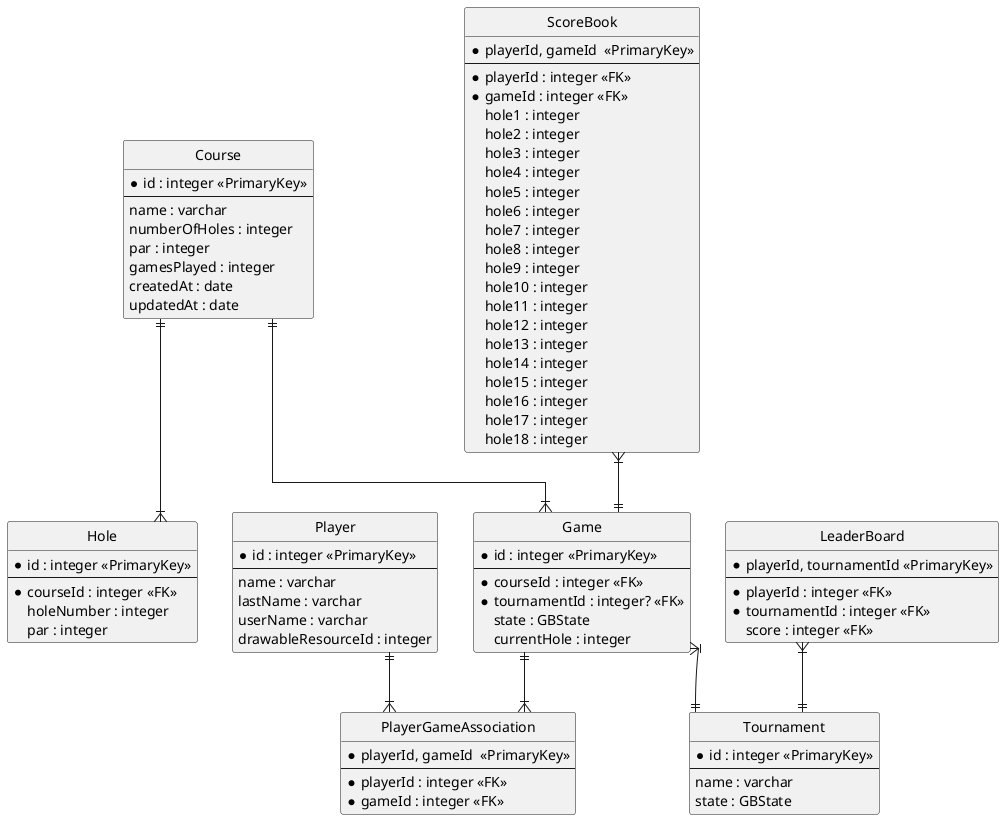 @startuml

hide circle
skinparam linetype ortho

class Hole {
    * id : integer <<PrimaryKey>>
    ---
    * courseId : integer <<FK>>
    holeNumber : integer
    par : integer
}

class Course {
    * id : integer <<PrimaryKey>>
    ---
    name : varchar
    numberOfHoles : integer
    par : integer
    gamesPlayed : integer
    createdAt : date
    updatedAt : date
}

class Game {
    * id : integer <<PrimaryKey>>
    ---
    * courseId : integer <<FK>>
    * tournamentId : integer? <<FK>>
    state : GBState
    currentHole : integer
}

class Player {
    * id : integer <<PrimaryKey>>
    ---
    name : varchar
    lastName : varchar
    userName : varchar
    drawableResourceId : integer
}

class PlayerGameAssociation {
    * playerId, gameId  <<PrimaryKey>>
    ---
    * playerId : integer <<FK>>
    * gameId : integer <<FK>>
}

class ScoreBook {
    * playerId, gameId  <<PrimaryKey>>
    ---
    * playerId : integer <<FK>>
    * gameId : integer <<FK>>
    hole1 : integer
    hole2 : integer
    hole3 : integer
    hole4 : integer
    hole5 : integer
    hole6 : integer
    hole7 : integer
    hole8 : integer
    hole9 : integer
    hole10 : integer
    hole11 : integer
    hole12 : integer
    hole13 : integer
    hole14 : integer
    hole15 : integer
    hole16 : integer
    hole17 : integer
    hole18 : integer
}

class Tournament {
    * id : integer <<PrimaryKey>>
    ---
    name : varchar
    state : GBState
}

class LeaderBoard {
    * playerId, tournamentId <<PrimaryKey>>
    ---
    * playerId : integer <<FK>>
    * tournamentId : integer <<FK>>
    score : integer <<FK>>
}


Course ||--|{ Hole
Course ||--|{ Game
Player ||--|{ PlayerGameAssociation
Game ||--|{ PlayerGameAssociation
ScoreBook }|--|| Game
Game }|--|| Tournament
LeaderBoard }|--|| Tournament

@enduml